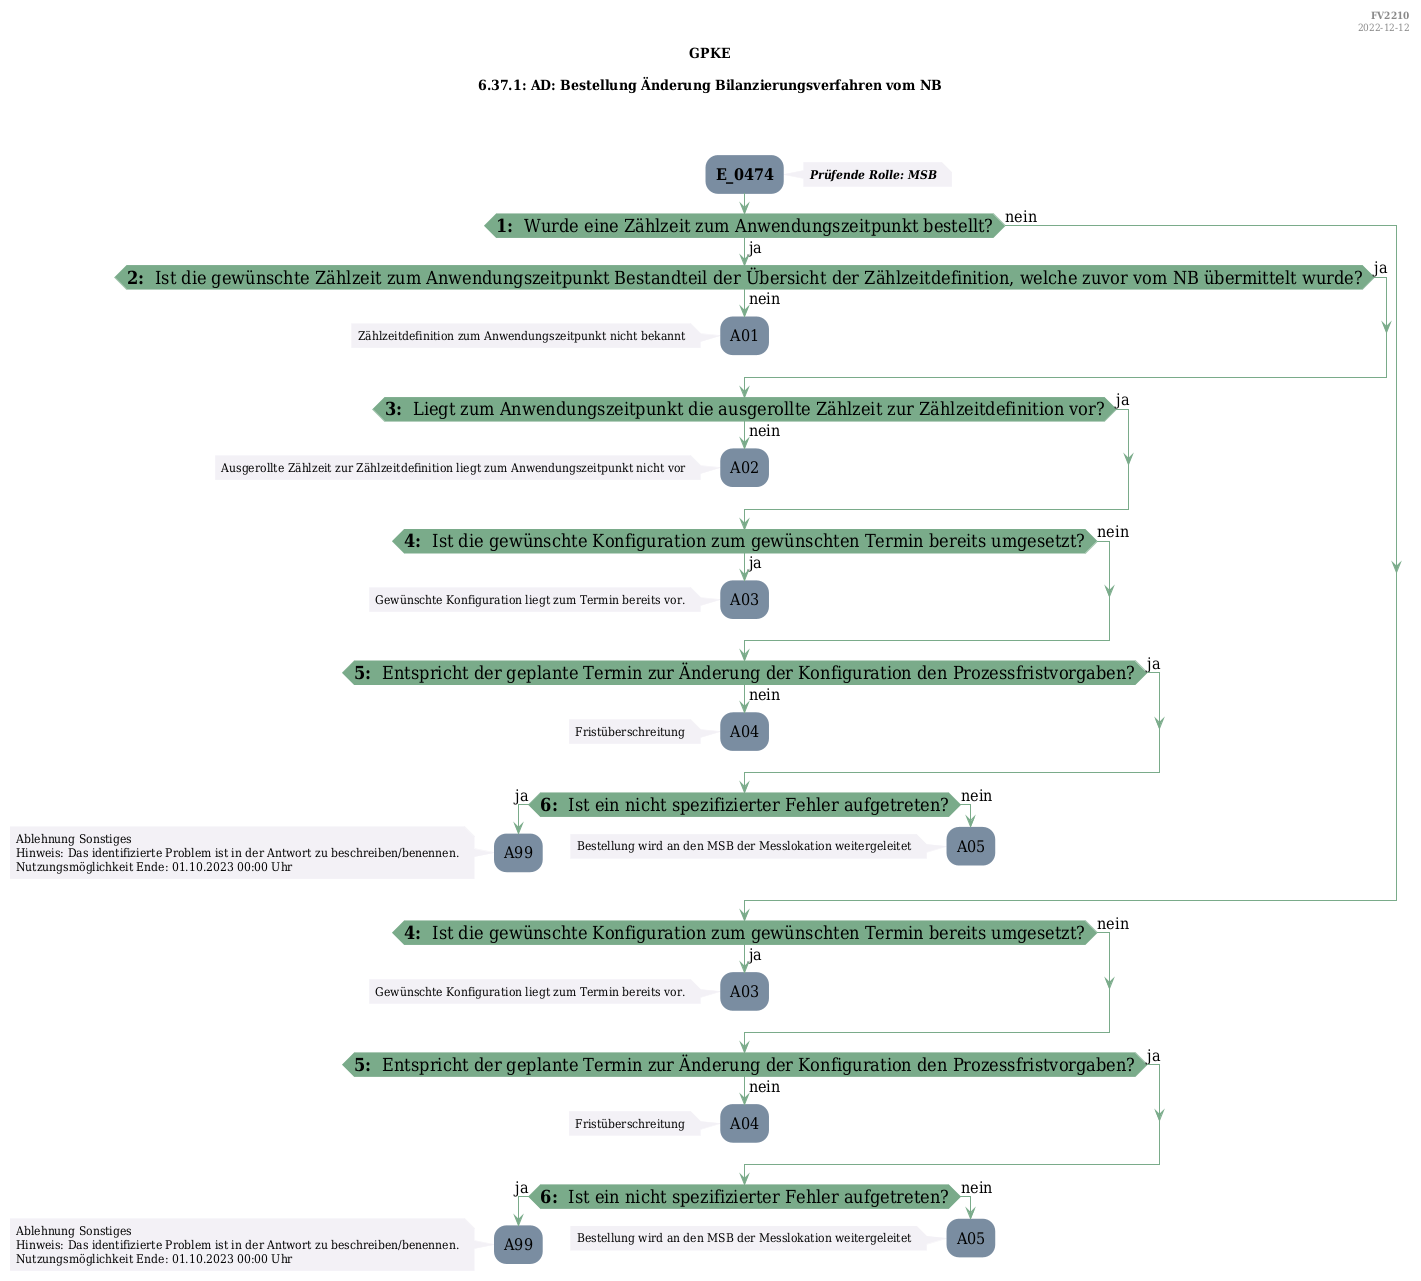 @startuml
skinparam Shadowing false
skinparam NoteBorderColor #f3f1f6
skinparam NoteBackgroundColor #f3f1f6
skinparam NoteFontSize 12
skinparam ActivityBorderColor none
skinparam ActivityBackgroundColor #7a8da1
skinparam ActivityFontSize 16
skinparam ArrowColor #7aab8a
skinparam ArrowFontSize 16
skinparam ActivityDiamondBackgroundColor #7aab8a
skinparam ActivityDiamondBorderColor #7aab8a
skinparam ActivityDiamondFontSize 18
skinparam defaultFontName DejaVu Serif Condensed
skinparam ActivityEndColor #669580

header
<b>FV2210
2022-12-12
endheader

title
GPKE

6.37.1: AD: Bestellung Änderung Bilanzierungsverfahren vom NB



end title
:<b>E_0474</b>;
note right
<b><i>Prüfende Rolle: MSB
end note

if (<b>1: </b> Wurde eine Zählzeit zum Anwendungszeitpunkt bestellt?) then (ja)
    if (<b>2: </b> Ist die gewünschte Zählzeit zum Anwendungszeitpunkt Bestandteil der Übersicht der Zählzeitdefinition, welche zuvor vom NB übermittelt wurde?) then (ja)
    else (nein)
        :A01;
        note left
            Zählzeitdefinition zum Anwendungszeitpunkt nicht bekannt
        endnote
        kill;
    endif
    if (<b>3: </b> Liegt zum Anwendungszeitpunkt die ausgerollte Zählzeit zur Zählzeitdefinition vor?) then (ja)
    else (nein)
        :A02;
        note left
            Ausgerollte Zählzeit zur Zählzeitdefinition liegt zum Anwendungszeitpunkt nicht vor
        endnote
        kill;
    endif
    if (<b>4: </b> Ist die gewünschte Konfiguration zum gewünschten Termin bereits umgesetzt?) then (ja)
        :A03;
        note left
            Gewünschte Konfiguration liegt zum Termin bereits vor.
        endnote
        kill;
    else (nein)
    endif
    if (<b>5: </b> Entspricht der geplante Termin zur Änderung der Konfiguration den Prozessfristvorgaben?) then (ja)
    else (nein)
        :A04;
        note left
            Fristüberschreitung
        endnote
        kill;
    endif
    if (<b>6: </b> Ist ein nicht spezifizierter Fehler aufgetreten?) then (ja)
        :A99;
        note left
            Ablehnung Sonstiges
            Hinweis: Das identifizierte Problem ist in der Antwort zu beschreiben/benennen.
            Nutzungsmöglichkeit Ende: 01.10.2023 00:00 Uhr
        endnote
        kill;
    else (nein)
        :A05;
        note left
            Bestellung wird an den MSB der Messlokation weitergeleitet
        endnote
        kill;
    endif
else (nein)
endif
if (<b>4: </b> Ist die gewünschte Konfiguration zum gewünschten Termin bereits umgesetzt?) then (ja)
    :A03;
    note left
        Gewünschte Konfiguration liegt zum Termin bereits vor.
    endnote
    kill;
else (nein)
endif
if (<b>5: </b> Entspricht der geplante Termin zur Änderung der Konfiguration den Prozessfristvorgaben?) then (ja)
else (nein)
    :A04;
    note left
        Fristüberschreitung
    endnote
    kill;
endif
if (<b>6: </b> Ist ein nicht spezifizierter Fehler aufgetreten?) then (ja)
    :A99;
    note left
        Ablehnung Sonstiges
        Hinweis: Das identifizierte Problem ist in der Antwort zu beschreiben/benennen.
        Nutzungsmöglichkeit Ende: 01.10.2023 00:00 Uhr
    endnote
    kill;
else (nein)
    :A05;
    note left
        Bestellung wird an den MSB der Messlokation weitergeleitet
    endnote
    kill;
endif

@enduml
